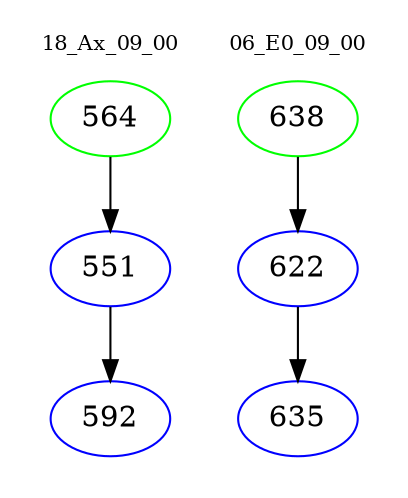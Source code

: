 digraph{
subgraph cluster_0 {
color = white
label = "18_Ax_09_00";
fontsize=10;
T0_564 [label="564", color="green"]
T0_564 -> T0_551 [color="black"]
T0_551 [label="551", color="blue"]
T0_551 -> T0_592 [color="black"]
T0_592 [label="592", color="blue"]
}
subgraph cluster_1 {
color = white
label = "06_E0_09_00";
fontsize=10;
T1_638 [label="638", color="green"]
T1_638 -> T1_622 [color="black"]
T1_622 [label="622", color="blue"]
T1_622 -> T1_635 [color="black"]
T1_635 [label="635", color="blue"]
}
}
